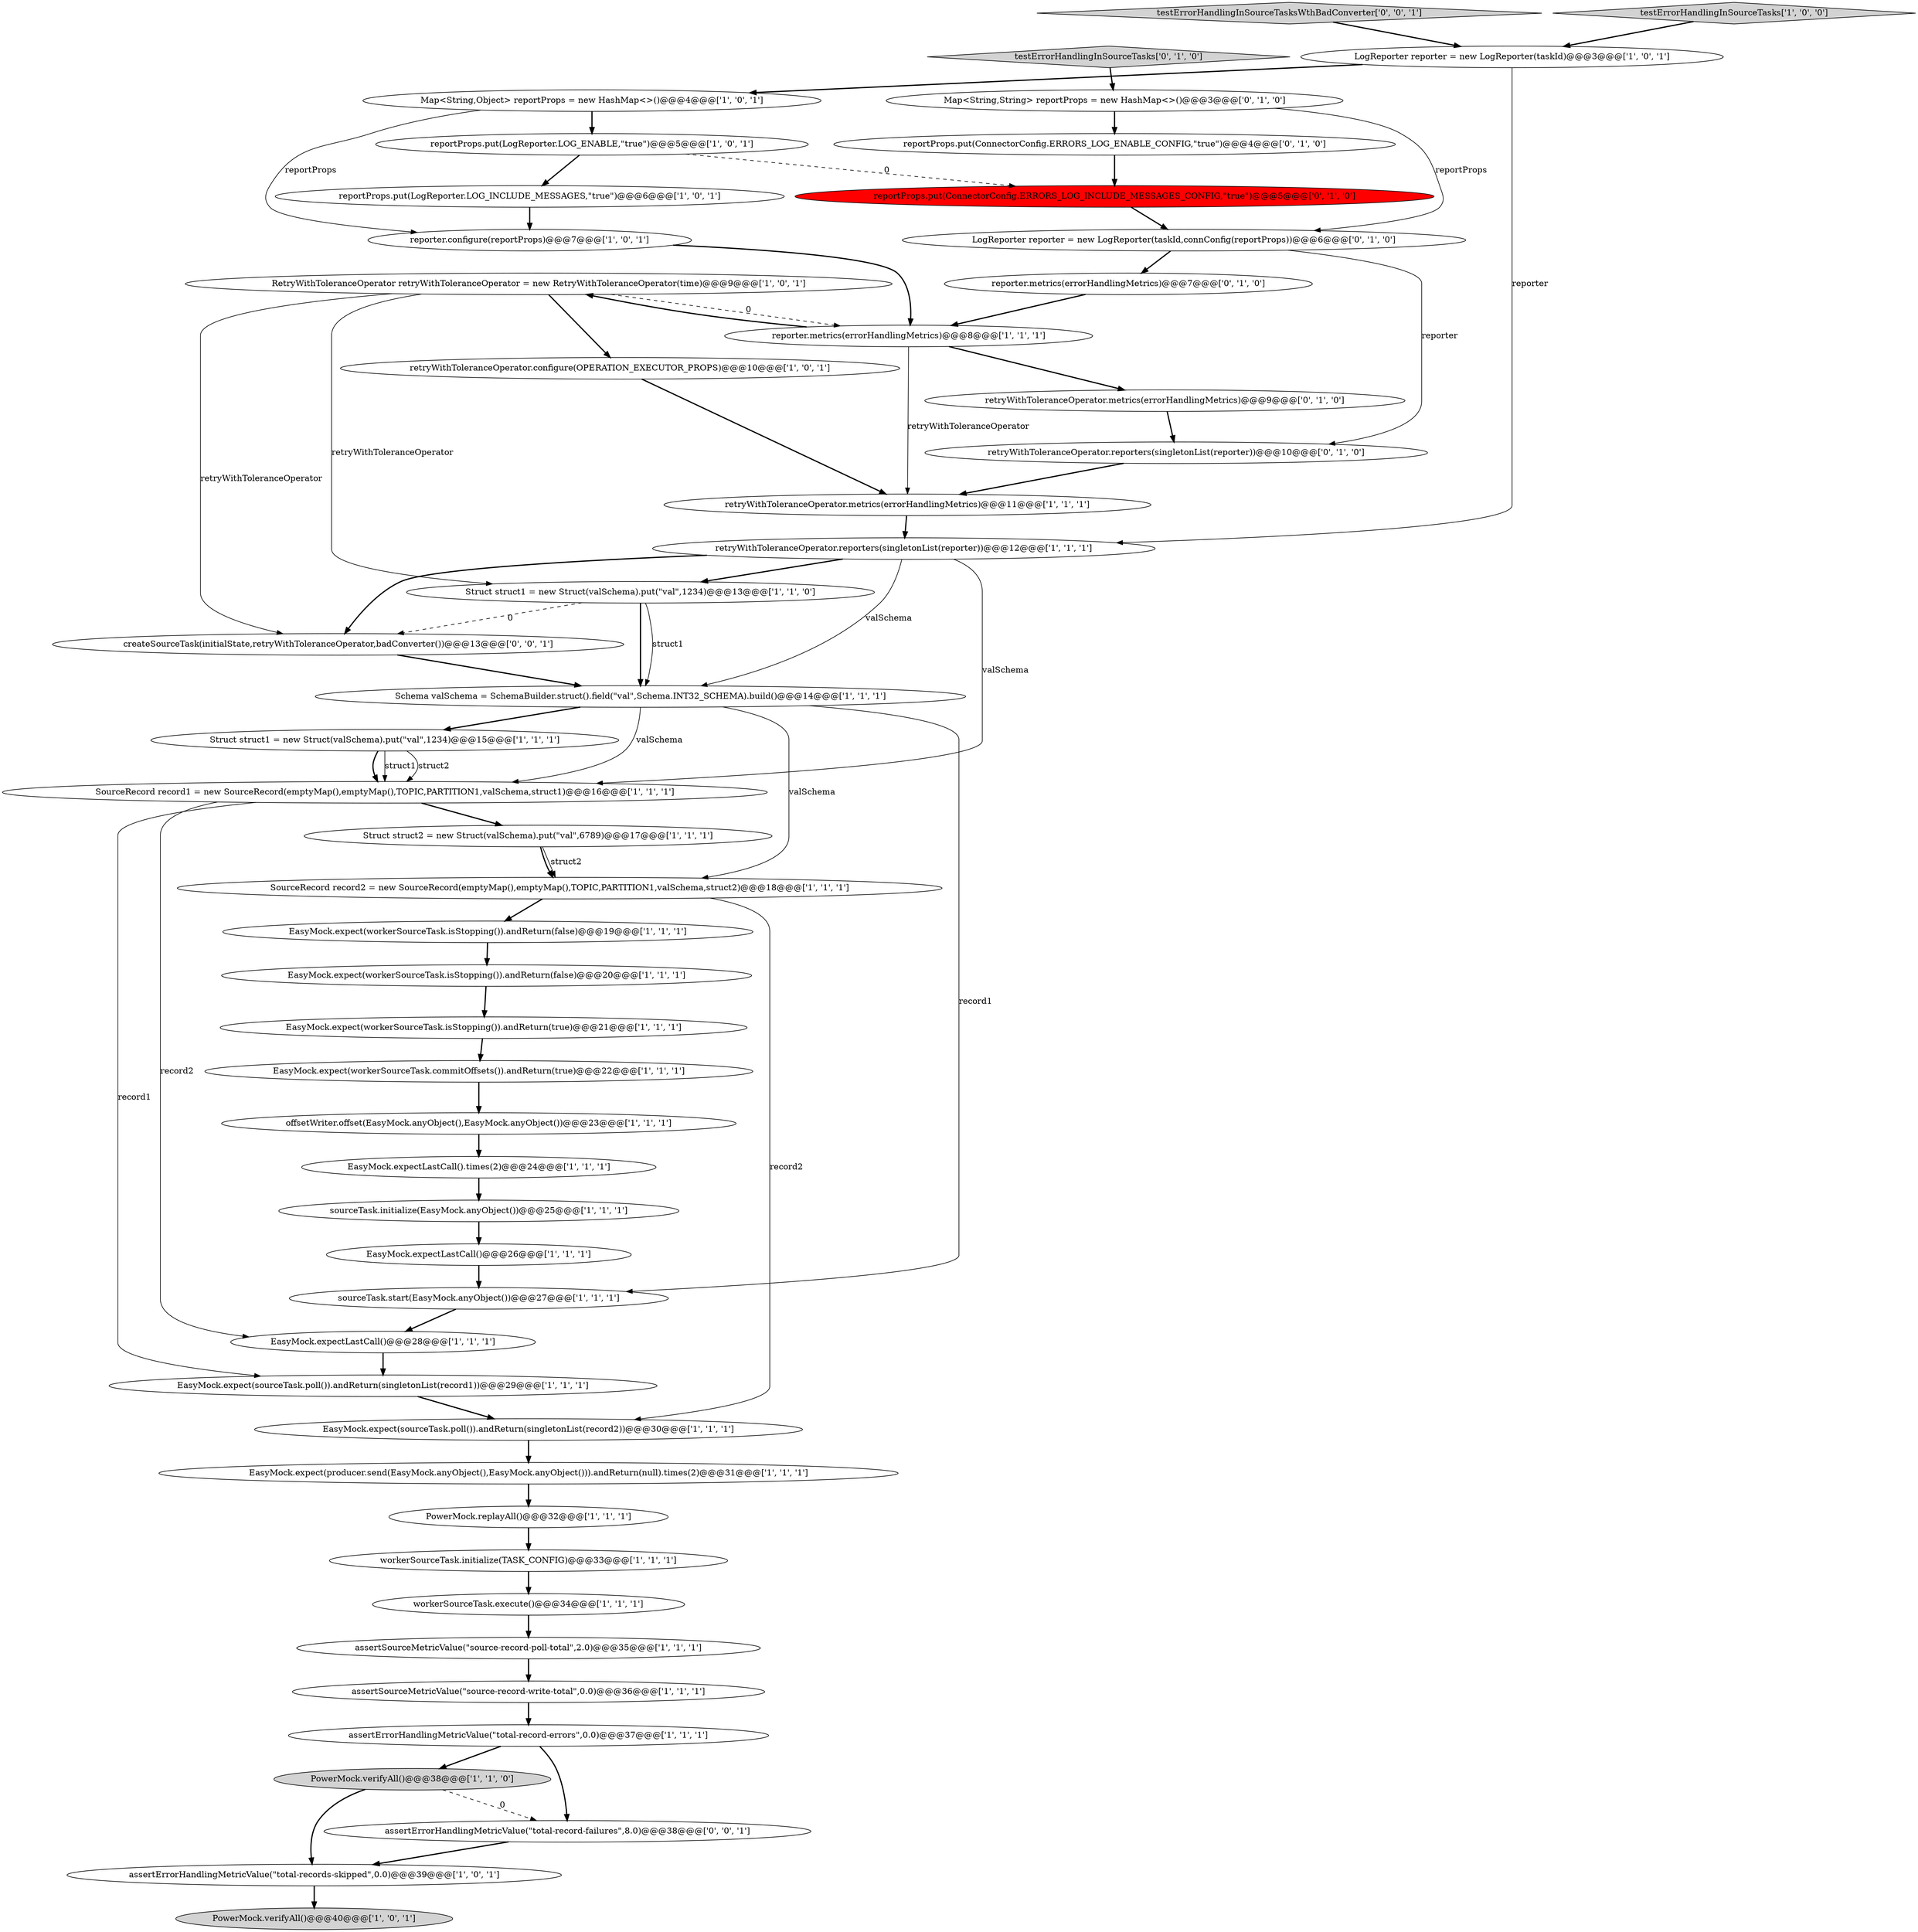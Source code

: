 digraph {
5 [style = filled, label = "PowerMock.replayAll()@@@32@@@['1', '1', '1']", fillcolor = white, shape = ellipse image = "AAA0AAABBB1BBB"];
9 [style = filled, label = "assertSourceMetricValue(\"source-record-write-total\",0.0)@@@36@@@['1', '1', '1']", fillcolor = white, shape = ellipse image = "AAA0AAABBB1BBB"];
0 [style = filled, label = "retryWithToleranceOperator.metrics(errorHandlingMetrics)@@@11@@@['1', '1', '1']", fillcolor = white, shape = ellipse image = "AAA0AAABBB1BBB"];
26 [style = filled, label = "LogReporter reporter = new LogReporter(taskId)@@@3@@@['1', '0', '1']", fillcolor = white, shape = ellipse image = "AAA0AAABBB1BBB"];
44 [style = filled, label = "LogReporter reporter = new LogReporter(taskId,connConfig(reportProps))@@@6@@@['0', '1', '0']", fillcolor = white, shape = ellipse image = "AAA0AAABBB2BBB"];
43 [style = filled, label = "testErrorHandlingInSourceTasks['0', '1', '0']", fillcolor = lightgray, shape = diamond image = "AAA0AAABBB2BBB"];
13 [style = filled, label = "assertSourceMetricValue(\"source-record-poll-total\",2.0)@@@35@@@['1', '1', '1']", fillcolor = white, shape = ellipse image = "AAA0AAABBB1BBB"];
24 [style = filled, label = "reportProps.put(LogReporter.LOG_ENABLE,\"true\")@@@5@@@['1', '0', '1']", fillcolor = white, shape = ellipse image = "AAA0AAABBB1BBB"];
38 [style = filled, label = "EasyMock.expect(producer.send(EasyMock.anyObject(),EasyMock.anyObject())).andReturn(null).times(2)@@@31@@@['1', '1', '1']", fillcolor = white, shape = ellipse image = "AAA0AAABBB1BBB"];
34 [style = filled, label = "SourceRecord record1 = new SourceRecord(emptyMap(),emptyMap(),TOPIC,PARTITION1,valSchema,struct1)@@@16@@@['1', '1', '1']", fillcolor = white, shape = ellipse image = "AAA0AAABBB1BBB"];
14 [style = filled, label = "workerSourceTask.execute()@@@34@@@['1', '1', '1']", fillcolor = white, shape = ellipse image = "AAA0AAABBB1BBB"];
36 [style = filled, label = "sourceTask.start(EasyMock.anyObject())@@@27@@@['1', '1', '1']", fillcolor = white, shape = ellipse image = "AAA0AAABBB1BBB"];
46 [style = filled, label = "reportProps.put(ConnectorConfig.ERRORS_LOG_INCLUDE_MESSAGES_CONFIG,\"true\")@@@5@@@['0', '1', '0']", fillcolor = red, shape = ellipse image = "AAA1AAABBB2BBB"];
7 [style = filled, label = "EasyMock.expectLastCall().times(2)@@@24@@@['1', '1', '1']", fillcolor = white, shape = ellipse image = "AAA0AAABBB1BBB"];
17 [style = filled, label = "assertErrorHandlingMetricValue(\"total-record-errors\",0.0)@@@37@@@['1', '1', '1']", fillcolor = white, shape = ellipse image = "AAA0AAABBB1BBB"];
40 [style = filled, label = "reportProps.put(ConnectorConfig.ERRORS_LOG_ENABLE_CONFIG,\"true\")@@@4@@@['0', '1', '0']", fillcolor = white, shape = ellipse image = "AAA0AAABBB2BBB"];
6 [style = filled, label = "retryWithToleranceOperator.reporters(singletonList(reporter))@@@12@@@['1', '1', '1']", fillcolor = white, shape = ellipse image = "AAA0AAABBB1BBB"];
35 [style = filled, label = "sourceTask.initialize(EasyMock.anyObject())@@@25@@@['1', '1', '1']", fillcolor = white, shape = ellipse image = "AAA0AAABBB1BBB"];
33 [style = filled, label = "Map<String,Object> reportProps = new HashMap<>()@@@4@@@['1', '0', '1']", fillcolor = white, shape = ellipse image = "AAA0AAABBB1BBB"];
22 [style = filled, label = "EasyMock.expect(workerSourceTask.isStopping()).andReturn(true)@@@21@@@['1', '1', '1']", fillcolor = white, shape = ellipse image = "AAA0AAABBB1BBB"];
47 [style = filled, label = "testErrorHandlingInSourceTasksWthBadConverter['0', '0', '1']", fillcolor = lightgray, shape = diamond image = "AAA0AAABBB3BBB"];
2 [style = filled, label = "EasyMock.expect(sourceTask.poll()).andReturn(singletonList(record2))@@@30@@@['1', '1', '1']", fillcolor = white, shape = ellipse image = "AAA0AAABBB1BBB"];
15 [style = filled, label = "testErrorHandlingInSourceTasks['1', '0', '0']", fillcolor = lightgray, shape = diamond image = "AAA0AAABBB1BBB"];
18 [style = filled, label = "Struct struct1 = new Struct(valSchema).put(\"val\",1234)@@@15@@@['1', '1', '1']", fillcolor = white, shape = ellipse image = "AAA0AAABBB1BBB"];
19 [style = filled, label = "EasyMock.expectLastCall()@@@26@@@['1', '1', '1']", fillcolor = white, shape = ellipse image = "AAA0AAABBB1BBB"];
8 [style = filled, label = "PowerMock.verifyAll()@@@38@@@['1', '1', '0']", fillcolor = lightgray, shape = ellipse image = "AAA0AAABBB1BBB"];
25 [style = filled, label = "reportProps.put(LogReporter.LOG_INCLUDE_MESSAGES,\"true\")@@@6@@@['1', '0', '1']", fillcolor = white, shape = ellipse image = "AAA0AAABBB1BBB"];
29 [style = filled, label = "Schema valSchema = SchemaBuilder.struct().field(\"val\",Schema.INT32_SCHEMA).build()@@@14@@@['1', '1', '1']", fillcolor = white, shape = ellipse image = "AAA0AAABBB1BBB"];
21 [style = filled, label = "EasyMock.expect(workerSourceTask.isStopping()).andReturn(false)@@@20@@@['1', '1', '1']", fillcolor = white, shape = ellipse image = "AAA0AAABBB1BBB"];
27 [style = filled, label = "Struct struct1 = new Struct(valSchema).put(\"val\",1234)@@@13@@@['1', '1', '0']", fillcolor = white, shape = ellipse image = "AAA0AAABBB1BBB"];
45 [style = filled, label = "reporter.metrics(errorHandlingMetrics)@@@7@@@['0', '1', '0']", fillcolor = white, shape = ellipse image = "AAA0AAABBB2BBB"];
48 [style = filled, label = "createSourceTask(initialState,retryWithToleranceOperator,badConverter())@@@13@@@['0', '0', '1']", fillcolor = white, shape = ellipse image = "AAA0AAABBB3BBB"];
16 [style = filled, label = "SourceRecord record2 = new SourceRecord(emptyMap(),emptyMap(),TOPIC,PARTITION1,valSchema,struct2)@@@18@@@['1', '1', '1']", fillcolor = white, shape = ellipse image = "AAA0AAABBB1BBB"];
41 [style = filled, label = "retryWithToleranceOperator.metrics(errorHandlingMetrics)@@@9@@@['0', '1', '0']", fillcolor = white, shape = ellipse image = "AAA0AAABBB2BBB"];
1 [style = filled, label = "reporter.metrics(errorHandlingMetrics)@@@8@@@['1', '1', '1']", fillcolor = white, shape = ellipse image = "AAA0AAABBB1BBB"];
42 [style = filled, label = "retryWithToleranceOperator.reporters(singletonList(reporter))@@@10@@@['0', '1', '0']", fillcolor = white, shape = ellipse image = "AAA0AAABBB2BBB"];
23 [style = filled, label = "EasyMock.expect(sourceTask.poll()).andReturn(singletonList(record1))@@@29@@@['1', '1', '1']", fillcolor = white, shape = ellipse image = "AAA0AAABBB1BBB"];
49 [style = filled, label = "assertErrorHandlingMetricValue(\"total-record-failures\",8.0)@@@38@@@['0', '0', '1']", fillcolor = white, shape = ellipse image = "AAA0AAABBB3BBB"];
4 [style = filled, label = "EasyMock.expect(workerSourceTask.isStopping()).andReturn(false)@@@19@@@['1', '1', '1']", fillcolor = white, shape = ellipse image = "AAA0AAABBB1BBB"];
31 [style = filled, label = "Struct struct2 = new Struct(valSchema).put(\"val\",6789)@@@17@@@['1', '1', '1']", fillcolor = white, shape = ellipse image = "AAA0AAABBB1BBB"];
10 [style = filled, label = "reporter.configure(reportProps)@@@7@@@['1', '0', '1']", fillcolor = white, shape = ellipse image = "AAA0AAABBB1BBB"];
28 [style = filled, label = "EasyMock.expectLastCall()@@@28@@@['1', '1', '1']", fillcolor = white, shape = ellipse image = "AAA0AAABBB1BBB"];
20 [style = filled, label = "workerSourceTask.initialize(TASK_CONFIG)@@@33@@@['1', '1', '1']", fillcolor = white, shape = ellipse image = "AAA0AAABBB1BBB"];
12 [style = filled, label = "EasyMock.expect(workerSourceTask.commitOffsets()).andReturn(true)@@@22@@@['1', '1', '1']", fillcolor = white, shape = ellipse image = "AAA0AAABBB1BBB"];
37 [style = filled, label = "RetryWithToleranceOperator retryWithToleranceOperator = new RetryWithToleranceOperator(time)@@@9@@@['1', '0', '1']", fillcolor = white, shape = ellipse image = "AAA0AAABBB1BBB"];
30 [style = filled, label = "retryWithToleranceOperator.configure(OPERATION_EXECUTOR_PROPS)@@@10@@@['1', '0', '1']", fillcolor = white, shape = ellipse image = "AAA0AAABBB1BBB"];
32 [style = filled, label = "PowerMock.verifyAll()@@@40@@@['1', '0', '1']", fillcolor = lightgray, shape = ellipse image = "AAA0AAABBB1BBB"];
3 [style = filled, label = "assertErrorHandlingMetricValue(\"total-records-skipped\",0.0)@@@39@@@['1', '0', '1']", fillcolor = white, shape = ellipse image = "AAA0AAABBB1BBB"];
11 [style = filled, label = "offsetWriter.offset(EasyMock.anyObject(),EasyMock.anyObject())@@@23@@@['1', '1', '1']", fillcolor = white, shape = ellipse image = "AAA0AAABBB1BBB"];
39 [style = filled, label = "Map<String,String> reportProps = new HashMap<>()@@@3@@@['0', '1', '0']", fillcolor = white, shape = ellipse image = "AAA0AAABBB2BBB"];
46->44 [style = bold, label=""];
34->23 [style = solid, label="record1"];
38->5 [style = bold, label=""];
17->8 [style = bold, label=""];
39->44 [style = solid, label="reportProps"];
1->41 [style = bold, label=""];
16->2 [style = solid, label="record2"];
5->20 [style = bold, label=""];
0->6 [style = bold, label=""];
31->16 [style = bold, label=""];
48->29 [style = bold, label=""];
18->34 [style = bold, label=""];
37->30 [style = bold, label=""];
34->28 [style = solid, label="record2"];
24->46 [style = dashed, label="0"];
8->3 [style = bold, label=""];
12->11 [style = bold, label=""];
35->19 [style = bold, label=""];
7->35 [style = bold, label=""];
4->21 [style = bold, label=""];
36->28 [style = bold, label=""];
37->27 [style = solid, label="retryWithToleranceOperator"];
29->16 [style = solid, label="valSchema"];
34->31 [style = bold, label=""];
9->17 [style = bold, label=""];
20->14 [style = bold, label=""];
19->36 [style = bold, label=""];
37->48 [style = solid, label="retryWithToleranceOperator"];
31->16 [style = solid, label="struct2"];
18->34 [style = solid, label="struct1"];
27->29 [style = solid, label="struct1"];
42->0 [style = bold, label=""];
29->18 [style = bold, label=""];
15->26 [style = bold, label=""];
40->46 [style = bold, label=""];
2->38 [style = bold, label=""];
45->1 [style = bold, label=""];
6->27 [style = bold, label=""];
6->34 [style = solid, label="valSchema"];
18->34 [style = solid, label="struct2"];
44->42 [style = solid, label="reporter"];
37->1 [style = dashed, label="0"];
29->36 [style = solid, label="record1"];
17->49 [style = bold, label=""];
21->22 [style = bold, label=""];
28->23 [style = bold, label=""];
24->25 [style = bold, label=""];
33->24 [style = bold, label=""];
22->12 [style = bold, label=""];
39->40 [style = bold, label=""];
47->26 [style = bold, label=""];
29->34 [style = solid, label="valSchema"];
8->49 [style = dashed, label="0"];
26->6 [style = solid, label="reporter"];
49->3 [style = bold, label=""];
33->10 [style = solid, label="reportProps"];
6->29 [style = solid, label="valSchema"];
25->10 [style = bold, label=""];
30->0 [style = bold, label=""];
23->2 [style = bold, label=""];
13->9 [style = bold, label=""];
14->13 [style = bold, label=""];
27->29 [style = bold, label=""];
16->4 [style = bold, label=""];
3->32 [style = bold, label=""];
10->1 [style = bold, label=""];
44->45 [style = bold, label=""];
26->33 [style = bold, label=""];
43->39 [style = bold, label=""];
1->0 [style = solid, label="retryWithToleranceOperator"];
27->48 [style = dashed, label="0"];
11->7 [style = bold, label=""];
1->37 [style = bold, label=""];
41->42 [style = bold, label=""];
6->48 [style = bold, label=""];
}
